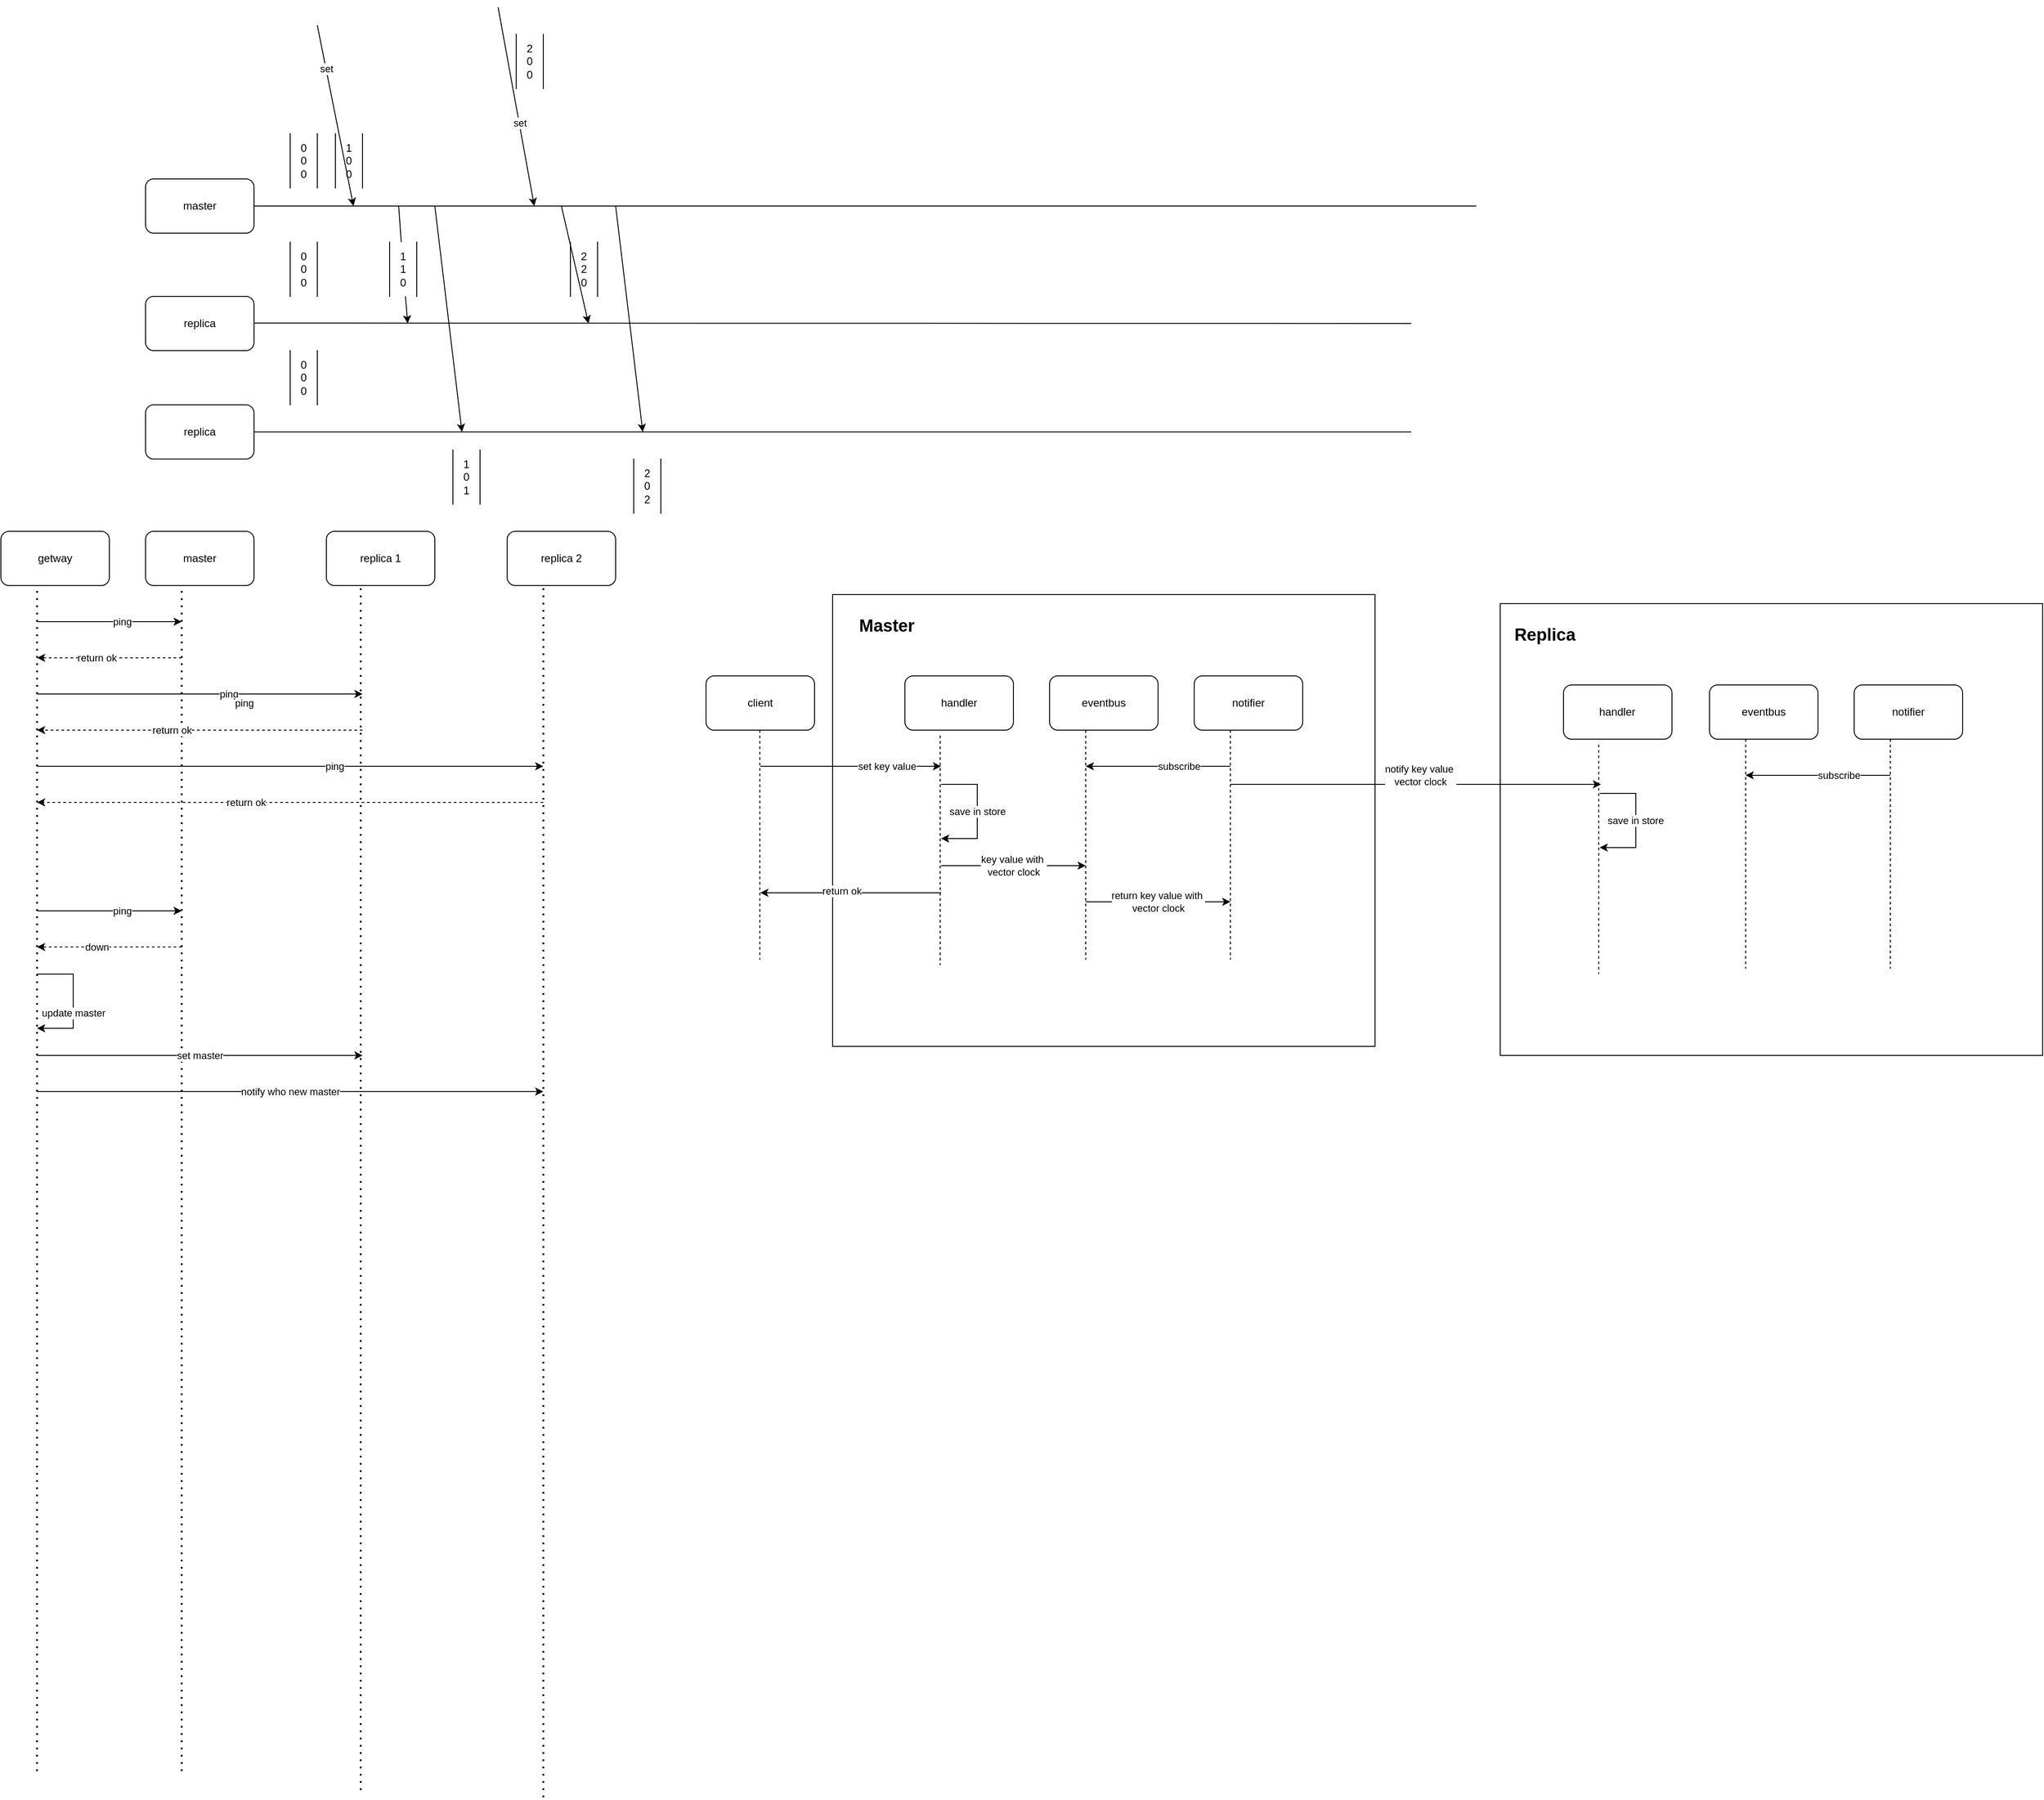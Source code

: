 <mxfile version="16.1.2" type="device"><diagram id="hutB3KiesEVL_oQ4vYV9" name="Page-1"><mxGraphModel dx="1354" dy="824" grid="1" gridSize="10" guides="1" tooltips="1" connect="1" arrows="1" fold="1" page="1" pageScale="1" pageWidth="850" pageHeight="1100" math="0" shadow="0"><root><mxCell id="0"/><mxCell id="1" parent="0"/><mxCell id="KXUyF3XfBeMJLPULq1Mh-86" value="" style="rounded=0;whiteSpace=wrap;html=1;" vertex="1" parent="1"><mxGeometry x="1120" y="730" width="600" height="500" as="geometry"/></mxCell><mxCell id="KXUyF3XfBeMJLPULq1Mh-1" value="replica" style="rounded=1;whiteSpace=wrap;html=1;" vertex="1" parent="1"><mxGeometry x="360" y="400" width="120" height="60" as="geometry"/></mxCell><mxCell id="KXUyF3XfBeMJLPULq1Mh-2" value="master" style="rounded=1;whiteSpace=wrap;html=1;" vertex="1" parent="1"><mxGeometry x="360" y="270" width="120" height="60" as="geometry"/></mxCell><mxCell id="KXUyF3XfBeMJLPULq1Mh-3" value="replica" style="rounded=1;whiteSpace=wrap;html=1;" vertex="1" parent="1"><mxGeometry x="360" y="520" width="120" height="60" as="geometry"/></mxCell><mxCell id="KXUyF3XfBeMJLPULq1Mh-4" value="0&lt;br&gt;0&lt;br&gt;0" style="shape=partialRectangle;whiteSpace=wrap;html=1;top=0;bottom=0;fillColor=none;" vertex="1" parent="1"><mxGeometry x="520" y="220" width="30" height="60" as="geometry"/></mxCell><mxCell id="KXUyF3XfBeMJLPULq1Mh-7" value="" style="endArrow=none;html=1;rounded=0;entryX=1;entryY=0.5;entryDx=0;entryDy=0;" edge="1" parent="1" target="KXUyF3XfBeMJLPULq1Mh-2"><mxGeometry width="50" height="50" relative="1" as="geometry"><mxPoint x="1832" y="300" as="sourcePoint"/><mxPoint x="450" y="400" as="targetPoint"/></mxGeometry></mxCell><mxCell id="KXUyF3XfBeMJLPULq1Mh-8" value="" style="endArrow=none;html=1;rounded=0;entryX=1;entryY=0.5;entryDx=0;entryDy=0;" edge="1" parent="1"><mxGeometry width="50" height="50" relative="1" as="geometry"><mxPoint x="1760" y="430" as="sourcePoint"/><mxPoint x="480" y="429.5" as="targetPoint"/></mxGeometry></mxCell><mxCell id="KXUyF3XfBeMJLPULq1Mh-9" value="" style="endArrow=none;html=1;rounded=0;entryX=1;entryY=0.5;entryDx=0;entryDy=0;" edge="1" parent="1"><mxGeometry width="50" height="50" relative="1" as="geometry"><mxPoint x="1760" y="550" as="sourcePoint"/><mxPoint x="480" y="550" as="targetPoint"/></mxGeometry></mxCell><mxCell id="KXUyF3XfBeMJLPULq1Mh-10" value="" style="endArrow=classic;html=1;rounded=0;" edge="1" parent="1"><mxGeometry width="50" height="50" relative="1" as="geometry"><mxPoint x="550" y="100" as="sourcePoint"/><mxPoint x="590" y="300" as="targetPoint"/></mxGeometry></mxCell><mxCell id="KXUyF3XfBeMJLPULq1Mh-11" value="set" style="edgeLabel;html=1;align=center;verticalAlign=middle;resizable=0;points=[];" vertex="1" connectable="0" parent="KXUyF3XfBeMJLPULq1Mh-10"><mxGeometry x="-0.519" relative="1" as="geometry"><mxPoint as="offset"/></mxGeometry></mxCell><mxCell id="KXUyF3XfBeMJLPULq1Mh-12" value="1&lt;br&gt;0&lt;br&gt;0" style="shape=partialRectangle;whiteSpace=wrap;html=1;top=0;bottom=0;fillColor=none;" vertex="1" parent="1"><mxGeometry x="570" y="220" width="30" height="60" as="geometry"/></mxCell><mxCell id="KXUyF3XfBeMJLPULq1Mh-13" value="0&lt;br&gt;0&lt;br&gt;0" style="shape=partialRectangle;whiteSpace=wrap;html=1;top=0;bottom=0;fillColor=none;" vertex="1" parent="1"><mxGeometry x="520" y="340" width="30" height="60" as="geometry"/></mxCell><mxCell id="KXUyF3XfBeMJLPULq1Mh-14" value="0&lt;br&gt;0&lt;br&gt;0" style="shape=partialRectangle;whiteSpace=wrap;html=1;top=0;bottom=0;fillColor=none;" vertex="1" parent="1"><mxGeometry x="520" y="460" width="30" height="60" as="geometry"/></mxCell><mxCell id="KXUyF3XfBeMJLPULq1Mh-15" value="" style="endArrow=classic;html=1;rounded=0;startArrow=none;" edge="1" parent="1" source="KXUyF3XfBeMJLPULq1Mh-17"><mxGeometry width="50" height="50" relative="1" as="geometry"><mxPoint x="640" y="300" as="sourcePoint"/><mxPoint x="650" y="430" as="targetPoint"/></mxGeometry></mxCell><mxCell id="KXUyF3XfBeMJLPULq1Mh-16" value="2&lt;br&gt;0&lt;br&gt;0" style="shape=partialRectangle;whiteSpace=wrap;html=1;top=0;bottom=0;fillColor=none;" vertex="1" parent="1"><mxGeometry x="770" y="110" width="30" height="60" as="geometry"/></mxCell><mxCell id="KXUyF3XfBeMJLPULq1Mh-17" value="1&lt;br&gt;1&lt;br&gt;0" style="shape=partialRectangle;whiteSpace=wrap;html=1;top=0;bottom=0;fillColor=none;" vertex="1" parent="1"><mxGeometry x="630" y="340" width="30" height="60" as="geometry"/></mxCell><mxCell id="KXUyF3XfBeMJLPULq1Mh-18" value="" style="endArrow=none;html=1;rounded=0;" edge="1" parent="1" target="KXUyF3XfBeMJLPULq1Mh-17"><mxGeometry width="50" height="50" relative="1" as="geometry"><mxPoint x="640" y="300" as="sourcePoint"/><mxPoint x="650" y="430" as="targetPoint"/></mxGeometry></mxCell><mxCell id="KXUyF3XfBeMJLPULq1Mh-20" value="1&lt;br&gt;0&lt;br&gt;1" style="shape=partialRectangle;whiteSpace=wrap;html=1;top=0;bottom=0;fillColor=none;" vertex="1" parent="1"><mxGeometry x="700" y="570" width="30" height="60" as="geometry"/></mxCell><mxCell id="KXUyF3XfBeMJLPULq1Mh-21" value="" style="endArrow=classic;html=1;rounded=0;" edge="1" parent="1"><mxGeometry width="50" height="50" relative="1" as="geometry"><mxPoint x="680" y="300" as="sourcePoint"/><mxPoint x="710" y="550" as="targetPoint"/></mxGeometry></mxCell><mxCell id="KXUyF3XfBeMJLPULq1Mh-23" value="" style="endArrow=classic;html=1;rounded=0;" edge="1" parent="1"><mxGeometry width="50" height="50" relative="1" as="geometry"><mxPoint x="750" y="80" as="sourcePoint"/><mxPoint x="790" y="300" as="targetPoint"/></mxGeometry></mxCell><mxCell id="KXUyF3XfBeMJLPULq1Mh-24" value="set" style="edgeLabel;html=1;align=center;verticalAlign=middle;resizable=0;points=[];" vertex="1" connectable="0" parent="KXUyF3XfBeMJLPULq1Mh-23"><mxGeometry x="0.163" relative="1" as="geometry"><mxPoint as="offset"/></mxGeometry></mxCell><mxCell id="KXUyF3XfBeMJLPULq1Mh-25" value="" style="endArrow=classic;html=1;rounded=0;" edge="1" parent="1"><mxGeometry width="50" height="50" relative="1" as="geometry"><mxPoint x="820" y="300" as="sourcePoint"/><mxPoint x="850" y="430" as="targetPoint"/></mxGeometry></mxCell><mxCell id="KXUyF3XfBeMJLPULq1Mh-26" value="" style="endArrow=classic;html=1;rounded=0;" edge="1" parent="1"><mxGeometry width="50" height="50" relative="1" as="geometry"><mxPoint x="880" y="300" as="sourcePoint"/><mxPoint x="910" y="550" as="targetPoint"/></mxGeometry></mxCell><mxCell id="KXUyF3XfBeMJLPULq1Mh-27" value="2&lt;br&gt;2&lt;br&gt;0" style="shape=partialRectangle;whiteSpace=wrap;html=1;top=0;bottom=0;fillColor=none;" vertex="1" parent="1"><mxGeometry x="830" y="340" width="30" height="60" as="geometry"/></mxCell><mxCell id="KXUyF3XfBeMJLPULq1Mh-28" value="2&lt;br&gt;0&lt;br&gt;2" style="shape=partialRectangle;whiteSpace=wrap;html=1;top=0;bottom=0;fillColor=none;" vertex="1" parent="1"><mxGeometry x="900" y="580" width="30" height="60" as="geometry"/></mxCell><mxCell id="KXUyF3XfBeMJLPULq1Mh-35" value="replica 1" style="rounded=1;whiteSpace=wrap;html=1;" vertex="1" parent="1"><mxGeometry x="560" y="660" width="120" height="60" as="geometry"/></mxCell><mxCell id="KXUyF3XfBeMJLPULq1Mh-36" value="master" style="rounded=1;whiteSpace=wrap;html=1;" vertex="1" parent="1"><mxGeometry x="360" y="660" width="120" height="60" as="geometry"/></mxCell><mxCell id="KXUyF3XfBeMJLPULq1Mh-37" value="replica 2" style="rounded=1;whiteSpace=wrap;html=1;" vertex="1" parent="1"><mxGeometry x="760" y="660" width="120" height="60" as="geometry"/></mxCell><mxCell id="KXUyF3XfBeMJLPULq1Mh-39" value="" style="endArrow=none;dashed=1;html=1;dashPattern=1 3;strokeWidth=2;rounded=0;entryX=0.317;entryY=1.033;entryDx=0;entryDy=0;entryPerimeter=0;" edge="1" parent="1" target="KXUyF3XfBeMJLPULq1Mh-35"><mxGeometry width="50" height="50" relative="1" as="geometry"><mxPoint x="598" y="2053" as="sourcePoint"/><mxPoint x="730" y="900" as="targetPoint"/></mxGeometry></mxCell><mxCell id="KXUyF3XfBeMJLPULq1Mh-40" value="" style="endArrow=none;dashed=1;html=1;dashPattern=1 3;strokeWidth=2;rounded=0;entryX=0.317;entryY=1.033;entryDx=0;entryDy=0;entryPerimeter=0;" edge="1" parent="1"><mxGeometry width="50" height="50" relative="1" as="geometry"><mxPoint x="400" y="2032" as="sourcePoint"/><mxPoint x="400.04" y="720" as="targetPoint"/></mxGeometry></mxCell><mxCell id="KXUyF3XfBeMJLPULq1Mh-41" value="" style="endArrow=none;dashed=1;html=1;dashPattern=1 3;strokeWidth=2;rounded=0;entryX=0.317;entryY=1.033;entryDx=0;entryDy=0;entryPerimeter=0;" edge="1" parent="1"><mxGeometry width="50" height="50" relative="1" as="geometry"><mxPoint x="800" y="2061" as="sourcePoint"/><mxPoint x="800.04" y="720" as="targetPoint"/></mxGeometry></mxCell><mxCell id="KXUyF3XfBeMJLPULq1Mh-42" value="getway" style="rounded=1;whiteSpace=wrap;html=1;" vertex="1" parent="1"><mxGeometry x="200" y="660" width="120" height="60" as="geometry"/></mxCell><mxCell id="KXUyF3XfBeMJLPULq1Mh-43" value="" style="endArrow=none;dashed=1;html=1;dashPattern=1 3;strokeWidth=2;rounded=0;entryX=0.317;entryY=1.033;entryDx=0;entryDy=0;entryPerimeter=0;" edge="1" parent="1"><mxGeometry width="50" height="50" relative="1" as="geometry"><mxPoint x="240" y="2032" as="sourcePoint"/><mxPoint x="240.04" y="720" as="targetPoint"/></mxGeometry></mxCell><mxCell id="KXUyF3XfBeMJLPULq1Mh-44" value="" style="endArrow=classic;html=1;rounded=0;" edge="1" parent="1"><mxGeometry width="50" height="50" relative="1" as="geometry"><mxPoint x="240" y="760" as="sourcePoint"/><mxPoint x="400" y="760" as="targetPoint"/></mxGeometry></mxCell><mxCell id="KXUyF3XfBeMJLPULq1Mh-45" value="ping" style="edgeLabel;html=1;align=center;verticalAlign=middle;resizable=0;points=[];" vertex="1" connectable="0" parent="KXUyF3XfBeMJLPULq1Mh-44"><mxGeometry x="0.175" relative="1" as="geometry"><mxPoint as="offset"/></mxGeometry></mxCell><mxCell id="KXUyF3XfBeMJLPULq1Mh-46" value="" style="endArrow=classic;html=1;rounded=0;dashed=1;" edge="1" parent="1"><mxGeometry width="50" height="50" relative="1" as="geometry"><mxPoint x="400" y="800" as="sourcePoint"/><mxPoint x="240" y="800" as="targetPoint"/></mxGeometry></mxCell><mxCell id="KXUyF3XfBeMJLPULq1Mh-47" value="return ok" style="edgeLabel;html=1;align=center;verticalAlign=middle;resizable=0;points=[];" vertex="1" connectable="0" parent="KXUyF3XfBeMJLPULq1Mh-46"><mxGeometry x="0.175" relative="1" as="geometry"><mxPoint as="offset"/></mxGeometry></mxCell><mxCell id="KXUyF3XfBeMJLPULq1Mh-48" value="" style="endArrow=classic;html=1;rounded=0;" edge="1" parent="1"><mxGeometry width="50" height="50" relative="1" as="geometry"><mxPoint x="240" y="840" as="sourcePoint"/><mxPoint x="600" y="840" as="targetPoint"/></mxGeometry></mxCell><mxCell id="KXUyF3XfBeMJLPULq1Mh-49" value="ping" style="edgeLabel;html=1;align=center;verticalAlign=middle;resizable=0;points=[];" vertex="1" connectable="0" parent="KXUyF3XfBeMJLPULq1Mh-48"><mxGeometry x="0.175" relative="1" as="geometry"><mxPoint as="offset"/></mxGeometry></mxCell><mxCell id="KXUyF3XfBeMJLPULq1Mh-50" value="" style="endArrow=classic;html=1;rounded=0;dashed=1;" edge="1" parent="1"><mxGeometry width="50" height="50" relative="1" as="geometry"><mxPoint x="600" y="880" as="sourcePoint"/><mxPoint x="240" y="880" as="targetPoint"/></mxGeometry></mxCell><mxCell id="KXUyF3XfBeMJLPULq1Mh-51" value="return ok" style="edgeLabel;html=1;align=center;verticalAlign=middle;resizable=0;points=[];" vertex="1" connectable="0" parent="KXUyF3XfBeMJLPULq1Mh-50"><mxGeometry x="0.175" relative="1" as="geometry"><mxPoint as="offset"/></mxGeometry></mxCell><mxCell id="KXUyF3XfBeMJLPULq1Mh-52" value="" style="endArrow=classic;html=1;rounded=0;" edge="1" parent="1"><mxGeometry width="50" height="50" relative="1" as="geometry"><mxPoint x="240" y="920" as="sourcePoint"/><mxPoint x="800" y="920" as="targetPoint"/></mxGeometry></mxCell><mxCell id="KXUyF3XfBeMJLPULq1Mh-53" value="ping" style="edgeLabel;html=1;align=center;verticalAlign=middle;resizable=0;points=[];" vertex="1" connectable="0" parent="KXUyF3XfBeMJLPULq1Mh-52"><mxGeometry x="0.175" relative="1" as="geometry"><mxPoint as="offset"/></mxGeometry></mxCell><mxCell id="KXUyF3XfBeMJLPULq1Mh-54" value="" style="endArrow=classic;html=1;rounded=0;dashed=1;" edge="1" parent="1"><mxGeometry width="50" height="50" relative="1" as="geometry"><mxPoint x="800" y="960" as="sourcePoint"/><mxPoint x="240" y="960" as="targetPoint"/></mxGeometry></mxCell><mxCell id="KXUyF3XfBeMJLPULq1Mh-55" value="return ok" style="edgeLabel;html=1;align=center;verticalAlign=middle;resizable=0;points=[];" vertex="1" connectable="0" parent="KXUyF3XfBeMJLPULq1Mh-54"><mxGeometry x="0.175" relative="1" as="geometry"><mxPoint as="offset"/></mxGeometry></mxCell><mxCell id="KXUyF3XfBeMJLPULq1Mh-56" value="" style="endArrow=classic;html=1;rounded=0;" edge="1" parent="1"><mxGeometry width="50" height="50" relative="1" as="geometry"><mxPoint x="240" y="1080" as="sourcePoint"/><mxPoint x="400" y="1080" as="targetPoint"/></mxGeometry></mxCell><mxCell id="KXUyF3XfBeMJLPULq1Mh-57" value="ping" style="edgeLabel;html=1;align=center;verticalAlign=middle;resizable=0;points=[];" vertex="1" connectable="0" parent="KXUyF3XfBeMJLPULq1Mh-56"><mxGeometry x="0.175" relative="1" as="geometry"><mxPoint as="offset"/></mxGeometry></mxCell><mxCell id="KXUyF3XfBeMJLPULq1Mh-58" value="" style="endArrow=classic;html=1;rounded=0;dashed=1;" edge="1" parent="1"><mxGeometry width="50" height="50" relative="1" as="geometry"><mxPoint x="400" y="1120" as="sourcePoint"/><mxPoint x="240" y="1120" as="targetPoint"/></mxGeometry></mxCell><mxCell id="KXUyF3XfBeMJLPULq1Mh-59" value="down" style="edgeLabel;html=1;align=center;verticalAlign=middle;resizable=0;points=[];" vertex="1" connectable="0" parent="KXUyF3XfBeMJLPULq1Mh-58"><mxGeometry x="0.175" relative="1" as="geometry"><mxPoint as="offset"/></mxGeometry></mxCell><mxCell id="KXUyF3XfBeMJLPULq1Mh-61" value="" style="endArrow=classic;html=1;rounded=0;" edge="1" parent="1"><mxGeometry width="50" height="50" relative="1" as="geometry"><mxPoint x="240" y="1150" as="sourcePoint"/><mxPoint x="240" y="1210" as="targetPoint"/><Array as="points"><mxPoint x="280" y="1150"/><mxPoint x="280" y="1210"/></Array></mxGeometry></mxCell><mxCell id="KXUyF3XfBeMJLPULq1Mh-62" value="update master" style="edgeLabel;html=1;align=center;verticalAlign=middle;resizable=0;points=[];" vertex="1" connectable="0" parent="KXUyF3XfBeMJLPULq1Mh-61"><mxGeometry x="0.175" relative="1" as="geometry"><mxPoint as="offset"/></mxGeometry></mxCell><mxCell id="KXUyF3XfBeMJLPULq1Mh-64" value="set master" style="endArrow=classic;html=1;rounded=0;" edge="1" parent="1"><mxGeometry width="50" height="50" relative="1" as="geometry"><mxPoint x="240" y="1240" as="sourcePoint"/><mxPoint x="600" y="1240" as="targetPoint"/></mxGeometry></mxCell><mxCell id="KXUyF3XfBeMJLPULq1Mh-66" value="notify who new master" style="endArrow=classic;html=1;rounded=0;" edge="1" parent="1"><mxGeometry width="50" height="50" relative="1" as="geometry"><mxPoint x="240" y="1280" as="sourcePoint"/><mxPoint x="800" y="1280" as="targetPoint"/><Array as="points"><mxPoint x="530" y="1280"/></Array></mxGeometry></mxCell><mxCell id="KXUyF3XfBeMJLPULq1Mh-68" value="ping" style="edgeLabel;html=1;align=center;verticalAlign=middle;resizable=0;points=[];" vertex="1" connectable="0" parent="1"><mxGeometry x="469" y="850" as="geometry"/></mxCell><mxCell id="KXUyF3XfBeMJLPULq1Mh-69" value="handler" style="rounded=1;whiteSpace=wrap;html=1;" vertex="1" parent="1"><mxGeometry x="1200" y="820" width="120" height="60" as="geometry"/></mxCell><mxCell id="KXUyF3XfBeMJLPULq1Mh-70" value="eventbus" style="rounded=1;whiteSpace=wrap;html=1;" vertex="1" parent="1"><mxGeometry x="1360" y="820" width="120" height="60" as="geometry"/></mxCell><mxCell id="KXUyF3XfBeMJLPULq1Mh-71" value="notifier" style="rounded=1;whiteSpace=wrap;html=1;" vertex="1" parent="1"><mxGeometry x="1520" y="820" width="120" height="60" as="geometry"/></mxCell><mxCell id="KXUyF3XfBeMJLPULq1Mh-72" value="" style="endArrow=none;html=1;rounded=0;dashed=1;exitX=0.325;exitY=1.1;exitDx=0;exitDy=0;exitPerimeter=0;" edge="1" parent="1" source="KXUyF3XfBeMJLPULq1Mh-69"><mxGeometry width="50" height="50" relative="1" as="geometry"><mxPoint x="1360" y="990" as="sourcePoint"/><mxPoint x="1239" y="1140" as="targetPoint"/></mxGeometry></mxCell><mxCell id="KXUyF3XfBeMJLPULq1Mh-73" value="" style="endArrow=none;html=1;rounded=0;dashed=1;exitX=0.325;exitY=1.1;exitDx=0;exitDy=0;exitPerimeter=0;" edge="1" parent="1"><mxGeometry width="50" height="50" relative="1" as="geometry"><mxPoint x="1400" y="880" as="sourcePoint"/><mxPoint x="1400" y="1134" as="targetPoint"/></mxGeometry></mxCell><mxCell id="KXUyF3XfBeMJLPULq1Mh-74" value="" style="endArrow=none;html=1;rounded=0;dashed=1;exitX=0.325;exitY=1.1;exitDx=0;exitDy=0;exitPerimeter=0;" edge="1" parent="1"><mxGeometry width="50" height="50" relative="1" as="geometry"><mxPoint x="1560" y="880" as="sourcePoint"/><mxPoint x="1560" y="1134" as="targetPoint"/></mxGeometry></mxCell><mxCell id="KXUyF3XfBeMJLPULq1Mh-75" value="client" style="rounded=1;whiteSpace=wrap;html=1;" vertex="1" parent="1"><mxGeometry x="980" y="820" width="120" height="60" as="geometry"/></mxCell><mxCell id="KXUyF3XfBeMJLPULq1Mh-76" value="" style="endArrow=none;html=1;rounded=0;dashed=1;exitX=0.325;exitY=1.1;exitDx=0;exitDy=0;exitPerimeter=0;" edge="1" parent="1"><mxGeometry width="50" height="50" relative="1" as="geometry"><mxPoint x="1039.5" y="880" as="sourcePoint"/><mxPoint x="1039.5" y="1134" as="targetPoint"/></mxGeometry></mxCell><mxCell id="KXUyF3XfBeMJLPULq1Mh-77" value="" style="endArrow=classic;html=1;rounded=0;" edge="1" parent="1"><mxGeometry width="50" height="50" relative="1" as="geometry"><mxPoint x="1040" y="920" as="sourcePoint"/><mxPoint x="1240" y="920" as="targetPoint"/></mxGeometry></mxCell><mxCell id="KXUyF3XfBeMJLPULq1Mh-78" value="set key value" style="edgeLabel;html=1;align=center;verticalAlign=middle;resizable=0;points=[];" vertex="1" connectable="0" parent="KXUyF3XfBeMJLPULq1Mh-77"><mxGeometry x="0.4" relative="1" as="geometry"><mxPoint as="offset"/></mxGeometry></mxCell><mxCell id="KXUyF3XfBeMJLPULq1Mh-79" value="save in store" style="endArrow=classic;html=1;rounded=0;" edge="1" parent="1"><mxGeometry width="50" height="50" relative="1" as="geometry"><mxPoint x="1240" y="940" as="sourcePoint"/><mxPoint x="1240" y="1000" as="targetPoint"/><Array as="points"><mxPoint x="1280" y="940"/><mxPoint x="1280" y="970"/><mxPoint x="1280" y="1000"/></Array></mxGeometry></mxCell><mxCell id="KXUyF3XfBeMJLPULq1Mh-80" value="key value with&amp;nbsp;&lt;br&gt;vector clock" style="endArrow=classic;html=1;rounded=0;" edge="1" parent="1"><mxGeometry width="50" height="50" relative="1" as="geometry"><mxPoint x="1240" y="1030" as="sourcePoint"/><mxPoint x="1400" y="1030" as="targetPoint"/></mxGeometry></mxCell><mxCell id="KXUyF3XfBeMJLPULq1Mh-81" value="" style="endArrow=classic;html=1;rounded=0;" edge="1" parent="1"><mxGeometry width="50" height="50" relative="1" as="geometry"><mxPoint x="1560" y="920" as="sourcePoint"/><mxPoint x="1400" y="920" as="targetPoint"/></mxGeometry></mxCell><mxCell id="KXUyF3XfBeMJLPULq1Mh-82" value="subscribe" style="edgeLabel;html=1;align=center;verticalAlign=middle;resizable=0;points=[];" vertex="1" connectable="0" parent="KXUyF3XfBeMJLPULq1Mh-81"><mxGeometry x="-0.287" relative="1" as="geometry"><mxPoint as="offset"/></mxGeometry></mxCell><mxCell id="KXUyF3XfBeMJLPULq1Mh-83" value="return key value with&amp;nbsp;&lt;br&gt;vector clock" style="endArrow=classic;html=1;rounded=0;" edge="1" parent="1"><mxGeometry width="50" height="50" relative="1" as="geometry"><mxPoint x="1400" y="1070" as="sourcePoint"/><mxPoint x="1560" y="1070" as="targetPoint"/></mxGeometry></mxCell><mxCell id="KXUyF3XfBeMJLPULq1Mh-84" value="" style="endArrow=classic;html=1;rounded=0;" edge="1" parent="1"><mxGeometry width="50" height="50" relative="1" as="geometry"><mxPoint x="1240" y="1060" as="sourcePoint"/><mxPoint x="1040" y="1060" as="targetPoint"/></mxGeometry></mxCell><mxCell id="KXUyF3XfBeMJLPULq1Mh-85" value="return ok" style="edgeLabel;html=1;align=center;verticalAlign=middle;resizable=0;points=[];" vertex="1" connectable="0" parent="KXUyF3XfBeMJLPULq1Mh-84"><mxGeometry x="0.1" y="-2" relative="1" as="geometry"><mxPoint as="offset"/></mxGeometry></mxCell><mxCell id="KXUyF3XfBeMJLPULq1Mh-88" value="Master" style="text;html=1;strokeColor=none;fillColor=none;align=center;verticalAlign=middle;whiteSpace=wrap;rounded=0;fontStyle=1;fontSize=19;" vertex="1" parent="1"><mxGeometry x="1150" y="750" width="60" height="30" as="geometry"/></mxCell><mxCell id="KXUyF3XfBeMJLPULq1Mh-89" value="" style="rounded=0;whiteSpace=wrap;html=1;" vertex="1" parent="1"><mxGeometry x="1858.48" y="740" width="600" height="500" as="geometry"/></mxCell><mxCell id="KXUyF3XfBeMJLPULq1Mh-90" value="handler" style="rounded=1;whiteSpace=wrap;html=1;" vertex="1" parent="1"><mxGeometry x="1928.48" y="830" width="120" height="60" as="geometry"/></mxCell><mxCell id="KXUyF3XfBeMJLPULq1Mh-93" value="" style="endArrow=none;html=1;rounded=0;dashed=1;exitX=0.325;exitY=1.1;exitDx=0;exitDy=0;exitPerimeter=0;" edge="1" parent="1" source="KXUyF3XfBeMJLPULq1Mh-90"><mxGeometry width="50" height="50" relative="1" as="geometry"><mxPoint x="2088.48" y="1000" as="sourcePoint"/><mxPoint x="1967.48" y="1150" as="targetPoint"/></mxGeometry></mxCell><mxCell id="KXUyF3XfBeMJLPULq1Mh-98" value="" style="endArrow=classic;html=1;rounded=0;" edge="1" parent="1"><mxGeometry width="50" height="50" relative="1" as="geometry"><mxPoint x="1560" y="940" as="sourcePoint"/><mxPoint x="1970" y="940" as="targetPoint"/></mxGeometry></mxCell><mxCell id="KXUyF3XfBeMJLPULq1Mh-99" value="notify key value&amp;nbsp;&lt;br&gt;vector clock" style="edgeLabel;html=1;align=center;verticalAlign=middle;resizable=0;points=[];" vertex="1" connectable="0" parent="KXUyF3XfBeMJLPULq1Mh-98"><mxGeometry x="0.4" relative="1" as="geometry"><mxPoint x="-77" y="-10" as="offset"/></mxGeometry></mxCell><mxCell id="KXUyF3XfBeMJLPULq1Mh-100" value="save in store" style="endArrow=classic;html=1;rounded=0;" edge="1" parent="1"><mxGeometry width="50" height="50" relative="1" as="geometry"><mxPoint x="1968.48" y="950" as="sourcePoint"/><mxPoint x="1968.48" y="1010" as="targetPoint"/><Array as="points"><mxPoint x="2008.48" y="950"/><mxPoint x="2008.48" y="980"/><mxPoint x="2008.48" y="1010"/></Array></mxGeometry></mxCell><mxCell id="KXUyF3XfBeMJLPULq1Mh-107" value="Replica" style="text;html=1;strokeColor=none;fillColor=none;align=center;verticalAlign=middle;whiteSpace=wrap;rounded=0;fontStyle=1;fontSize=19;" vertex="1" parent="1"><mxGeometry x="1878.48" y="760" width="60" height="30" as="geometry"/></mxCell><mxCell id="KXUyF3XfBeMJLPULq1Mh-109" value="eventbus" style="rounded=1;whiteSpace=wrap;html=1;" vertex="1" parent="1"><mxGeometry x="2090" y="830" width="120" height="60" as="geometry"/></mxCell><mxCell id="KXUyF3XfBeMJLPULq1Mh-110" value="notifier" style="rounded=1;whiteSpace=wrap;html=1;" vertex="1" parent="1"><mxGeometry x="2250" y="830" width="120" height="60" as="geometry"/></mxCell><mxCell id="KXUyF3XfBeMJLPULq1Mh-111" value="" style="endArrow=none;html=1;rounded=0;dashed=1;exitX=0.325;exitY=1.1;exitDx=0;exitDy=0;exitPerimeter=0;" edge="1" parent="1"><mxGeometry width="50" height="50" relative="1" as="geometry"><mxPoint x="2130" y="890" as="sourcePoint"/><mxPoint x="2130" y="1144" as="targetPoint"/></mxGeometry></mxCell><mxCell id="KXUyF3XfBeMJLPULq1Mh-112" value="" style="endArrow=none;html=1;rounded=0;dashed=1;exitX=0.325;exitY=1.1;exitDx=0;exitDy=0;exitPerimeter=0;" edge="1" parent="1"><mxGeometry width="50" height="50" relative="1" as="geometry"><mxPoint x="2290" y="890" as="sourcePoint"/><mxPoint x="2290" y="1144" as="targetPoint"/></mxGeometry></mxCell><mxCell id="KXUyF3XfBeMJLPULq1Mh-113" value="" style="endArrow=classic;html=1;rounded=0;" edge="1" parent="1"><mxGeometry width="50" height="50" relative="1" as="geometry"><mxPoint x="2290" y="930" as="sourcePoint"/><mxPoint x="2130" y="930" as="targetPoint"/></mxGeometry></mxCell><mxCell id="KXUyF3XfBeMJLPULq1Mh-114" value="subscribe" style="edgeLabel;html=1;align=center;verticalAlign=middle;resizable=0;points=[];" vertex="1" connectable="0" parent="KXUyF3XfBeMJLPULq1Mh-113"><mxGeometry x="-0.287" relative="1" as="geometry"><mxPoint as="offset"/></mxGeometry></mxCell></root></mxGraphModel></diagram></mxfile>